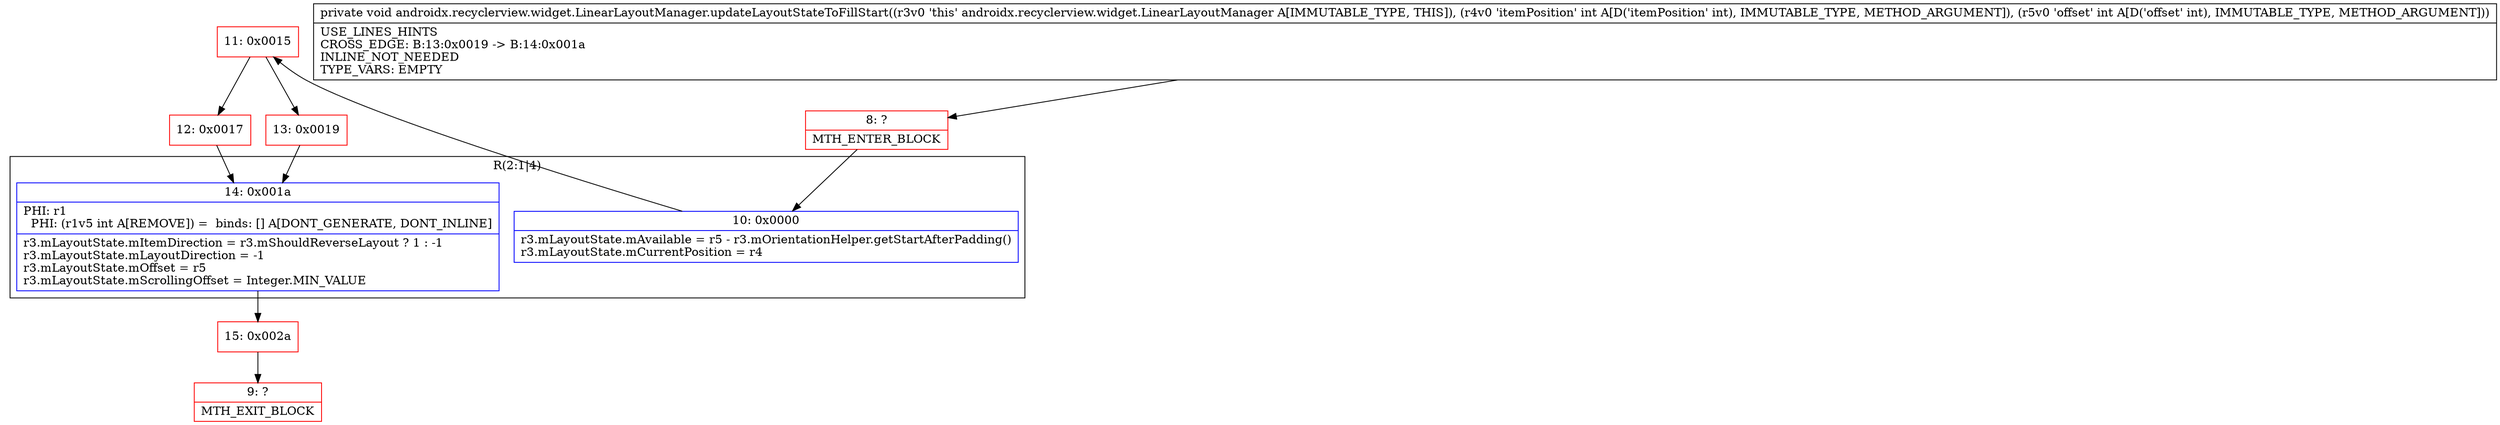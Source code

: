 digraph "CFG forandroidx.recyclerview.widget.LinearLayoutManager.updateLayoutStateToFillStart(II)V" {
subgraph cluster_Region_1813575882 {
label = "R(2:1|4)";
node [shape=record,color=blue];
Node_10 [shape=record,label="{10\:\ 0x0000|r3.mLayoutState.mAvailable = r5 \- r3.mOrientationHelper.getStartAfterPadding()\lr3.mLayoutState.mCurrentPosition = r4\l}"];
Node_14 [shape=record,label="{14\:\ 0x001a|PHI: r1 \l  PHI: (r1v5 int A[REMOVE]) =  binds: [] A[DONT_GENERATE, DONT_INLINE]\l|r3.mLayoutState.mItemDirection = r3.mShouldReverseLayout ? 1 : \-1\lr3.mLayoutState.mLayoutDirection = \-1\lr3.mLayoutState.mOffset = r5\lr3.mLayoutState.mScrollingOffset = Integer.MIN_VALUE\l}"];
}
Node_8 [shape=record,color=red,label="{8\:\ ?|MTH_ENTER_BLOCK\l}"];
Node_11 [shape=record,color=red,label="{11\:\ 0x0015}"];
Node_12 [shape=record,color=red,label="{12\:\ 0x0017}"];
Node_15 [shape=record,color=red,label="{15\:\ 0x002a}"];
Node_9 [shape=record,color=red,label="{9\:\ ?|MTH_EXIT_BLOCK\l}"];
Node_13 [shape=record,color=red,label="{13\:\ 0x0019}"];
MethodNode[shape=record,label="{private void androidx.recyclerview.widget.LinearLayoutManager.updateLayoutStateToFillStart((r3v0 'this' androidx.recyclerview.widget.LinearLayoutManager A[IMMUTABLE_TYPE, THIS]), (r4v0 'itemPosition' int A[D('itemPosition' int), IMMUTABLE_TYPE, METHOD_ARGUMENT]), (r5v0 'offset' int A[D('offset' int), IMMUTABLE_TYPE, METHOD_ARGUMENT]))  | USE_LINES_HINTS\lCROSS_EDGE: B:13:0x0019 \-\> B:14:0x001a\lINLINE_NOT_NEEDED\lTYPE_VARS: EMPTY\l}"];
MethodNode -> Node_8;Node_10 -> Node_11;
Node_14 -> Node_15;
Node_8 -> Node_10;
Node_11 -> Node_12;
Node_11 -> Node_13;
Node_12 -> Node_14;
Node_15 -> Node_9;
Node_13 -> Node_14;
}


